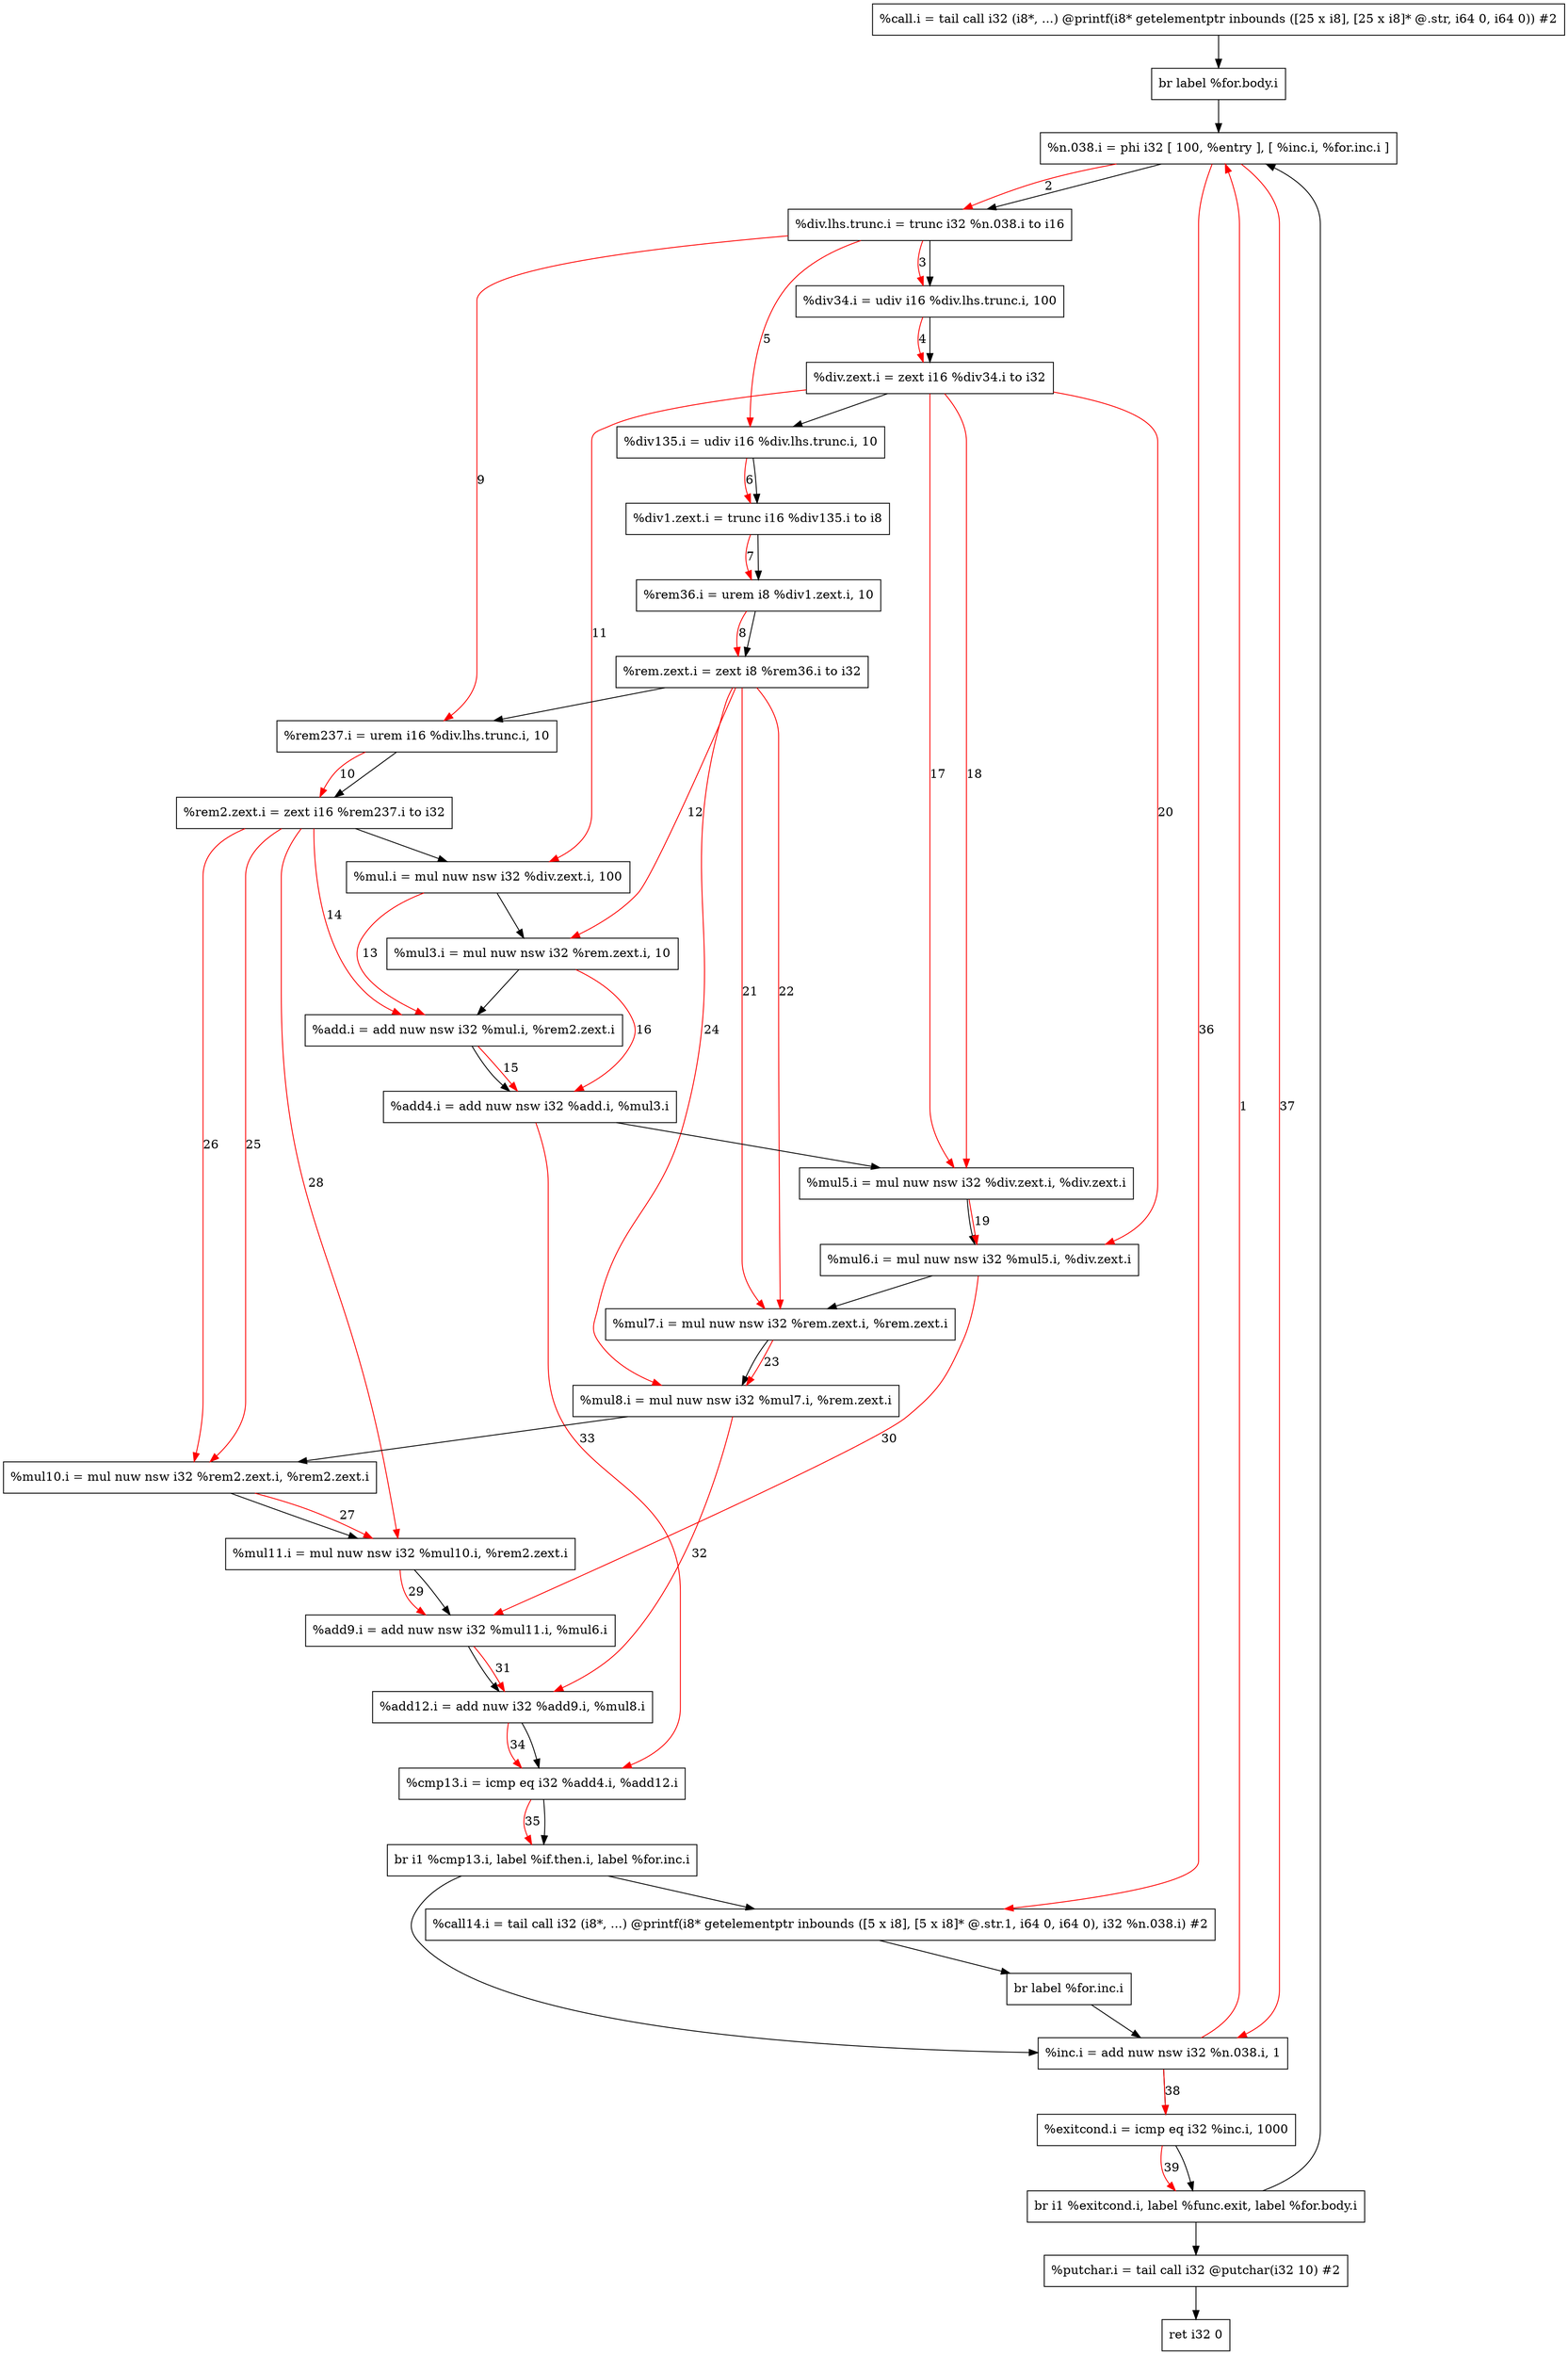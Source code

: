 digraph "CDFG for'main' function" {
	Node0x5584fa29b6f0[shape=record, label="  %call.i = tail call i32 (i8*, ...) @printf(i8* getelementptr inbounds ([25 x i8], [25 x i8]* @.str, i64 0, i64 0)) #2"]
	Node0x5584fa29b848[shape=record, label="  br label %for.body.i"]
	Node0x5584fa29b9c8[shape=record, label="  %n.038.i = phi i32 [ 100, %entry ], [ %inc.i, %for.inc.i ]"]
	Node0x5584fa29ba98[shape=record, label="  %div.lhs.trunc.i = trunc i32 %n.038.i to i16"]
	Node0x5584fa29c380[shape=record, label="  %div34.i = udiv i16 %div.lhs.trunc.i, 100"]
	Node0x5584fa29c3f8[shape=record, label="  %div.zext.i = zext i16 %div34.i to i32"]
	Node0x5584fa29c4a0[shape=record, label="  %div135.i = udiv i16 %div.lhs.trunc.i, 10"]
	Node0x5584fa29c4f8[shape=record, label="  %div1.zext.i = trunc i16 %div135.i to i8"]
	Node0x5584fa29c5a0[shape=record, label="  %rem36.i = urem i8 %div1.zext.i, 10"]
	Node0x5584fa29c7b8[shape=record, label="  %rem.zext.i = zext i8 %rem36.i to i32"]
	Node0x5584fa29c890[shape=record, label="  %rem237.i = urem i16 %div.lhs.trunc.i, 10"]
	Node0x5584fa29c8e8[shape=record, label="  %rem2.zext.i = zext i16 %rem237.i to i32"]
	Node0x5584fa29c990[shape=record, label="  %mul.i = mul nuw nsw i32 %div.zext.i, 100"]
	Node0x5584fa29ca20[shape=record, label="  %mul3.i = mul nuw nsw i32 %rem.zext.i, 10"]
	Node0x5584fa29cab0[shape=record, label="  %add.i = add nuw nsw i32 %mul.i, %rem2.zext.i"]
	Node0x5584fa29cb40[shape=record, label="  %add4.i = add nuw nsw i32 %add.i, %mul3.i"]
	Node0x5584fa29cbd0[shape=record, label="  %mul5.i = mul nuw nsw i32 %div.zext.i, %div.zext.i"]
	Node0x5584fa29cc60[shape=record, label="  %mul6.i = mul nuw nsw i32 %mul5.i, %div.zext.i"]
	Node0x5584fa29ccf0[shape=record, label="  %mul7.i = mul nuw nsw i32 %rem.zext.i, %rem.zext.i"]
	Node0x5584fa29cd80[shape=record, label="  %mul8.i = mul nuw nsw i32 %mul7.i, %rem.zext.i"]
	Node0x5584fa29ce10[shape=record, label="  %mul10.i = mul nuw nsw i32 %rem2.zext.i, %rem2.zext.i"]
	Node0x5584fa29d1c0[shape=record, label="  %mul11.i = mul nuw nsw i32 %mul10.i, %rem2.zext.i"]
	Node0x5584fa29d250[shape=record, label="  %add9.i = add nuw nsw i32 %mul11.i, %mul6.i"]
	Node0x5584fa29d2e0[shape=record, label="  %add12.i = add nuw i32 %add9.i, %mul8.i"]
	Node0x5584fa29d370[shape=record, label="  %cmp13.i = icmp eq i32 %add4.i, %add12.i"]
	Node0x5584fa22e588[shape=record, label="  br i1 %cmp13.i, label %if.then.i, label %for.inc.i"]
	Node0x5584fa29d518[shape=record, label="  %call14.i = tail call i32 (i8*, ...) @printf(i8* getelementptr inbounds ([5 x i8], [5 x i8]* @.str.1, i64 0, i64 0), i32 %n.038.i) #2"]
	Node0x5584fa29d468[shape=record, label="  br label %for.inc.i"]
	Node0x5584fa29d640[shape=record, label="  %inc.i = add nuw nsw i32 %n.038.i, 1"]
	Node0x5584fa29d6b0[shape=record, label="  %exitcond.i = icmp eq i32 %inc.i, 1000"]
	Node0x5584fa29d7b8[shape=record, label="  br i1 %exitcond.i, label %func.exit, label %for.body.i"]
	Node0x5584fa29d850[shape=record, label="  %putchar.i = tail call i32 @putchar(i32 10) #2"]
	Node0x5584fa2999e8[shape=record, label="  ret i32 0"]
	Node0x5584fa29b6f0 -> Node0x5584fa29b848
	Node0x5584fa29b848 -> Node0x5584fa29b9c8
	Node0x5584fa29b9c8 -> Node0x5584fa29ba98
	Node0x5584fa29ba98 -> Node0x5584fa29c380
	Node0x5584fa29c380 -> Node0x5584fa29c3f8
	Node0x5584fa29c3f8 -> Node0x5584fa29c4a0
	Node0x5584fa29c4a0 -> Node0x5584fa29c4f8
	Node0x5584fa29c4f8 -> Node0x5584fa29c5a0
	Node0x5584fa29c5a0 -> Node0x5584fa29c7b8
	Node0x5584fa29c7b8 -> Node0x5584fa29c890
	Node0x5584fa29c890 -> Node0x5584fa29c8e8
	Node0x5584fa29c8e8 -> Node0x5584fa29c990
	Node0x5584fa29c990 -> Node0x5584fa29ca20
	Node0x5584fa29ca20 -> Node0x5584fa29cab0
	Node0x5584fa29cab0 -> Node0x5584fa29cb40
	Node0x5584fa29cb40 -> Node0x5584fa29cbd0
	Node0x5584fa29cbd0 -> Node0x5584fa29cc60
	Node0x5584fa29cc60 -> Node0x5584fa29ccf0
	Node0x5584fa29ccf0 -> Node0x5584fa29cd80
	Node0x5584fa29cd80 -> Node0x5584fa29ce10
	Node0x5584fa29ce10 -> Node0x5584fa29d1c0
	Node0x5584fa29d1c0 -> Node0x5584fa29d250
	Node0x5584fa29d250 -> Node0x5584fa29d2e0
	Node0x5584fa29d2e0 -> Node0x5584fa29d370
	Node0x5584fa29d370 -> Node0x5584fa22e588
	Node0x5584fa22e588 -> Node0x5584fa29d518
	Node0x5584fa22e588 -> Node0x5584fa29d640
	Node0x5584fa29d518 -> Node0x5584fa29d468
	Node0x5584fa29d468 -> Node0x5584fa29d640
	Node0x5584fa29d640 -> Node0x5584fa29d6b0
	Node0x5584fa29d6b0 -> Node0x5584fa29d7b8
	Node0x5584fa29d7b8 -> Node0x5584fa29d850
	Node0x5584fa29d7b8 -> Node0x5584fa29b9c8
	Node0x5584fa29d850 -> Node0x5584fa2999e8
edge [color=red]
	Node0x5584fa29d640 -> Node0x5584fa29b9c8[label="1"]
	Node0x5584fa29b9c8 -> Node0x5584fa29ba98[label="2"]
	Node0x5584fa29ba98 -> Node0x5584fa29c380[label="3"]
	Node0x5584fa29c380 -> Node0x5584fa29c3f8[label="4"]
	Node0x5584fa29ba98 -> Node0x5584fa29c4a0[label="5"]
	Node0x5584fa29c4a0 -> Node0x5584fa29c4f8[label="6"]
	Node0x5584fa29c4f8 -> Node0x5584fa29c5a0[label="7"]
	Node0x5584fa29c5a0 -> Node0x5584fa29c7b8[label="8"]
	Node0x5584fa29ba98 -> Node0x5584fa29c890[label="9"]
	Node0x5584fa29c890 -> Node0x5584fa29c8e8[label="10"]
	Node0x5584fa29c3f8 -> Node0x5584fa29c990[label="11"]
	Node0x5584fa29c7b8 -> Node0x5584fa29ca20[label="12"]
	Node0x5584fa29c990 -> Node0x5584fa29cab0[label="13"]
	Node0x5584fa29c8e8 -> Node0x5584fa29cab0[label="14"]
	Node0x5584fa29cab0 -> Node0x5584fa29cb40[label="15"]
	Node0x5584fa29ca20 -> Node0x5584fa29cb40[label="16"]
	Node0x5584fa29c3f8 -> Node0x5584fa29cbd0[label="17"]
	Node0x5584fa29c3f8 -> Node0x5584fa29cbd0[label="18"]
	Node0x5584fa29cbd0 -> Node0x5584fa29cc60[label="19"]
	Node0x5584fa29c3f8 -> Node0x5584fa29cc60[label="20"]
	Node0x5584fa29c7b8 -> Node0x5584fa29ccf0[label="21"]
	Node0x5584fa29c7b8 -> Node0x5584fa29ccf0[label="22"]
	Node0x5584fa29ccf0 -> Node0x5584fa29cd80[label="23"]
	Node0x5584fa29c7b8 -> Node0x5584fa29cd80[label="24"]
	Node0x5584fa29c8e8 -> Node0x5584fa29ce10[label="25"]
	Node0x5584fa29c8e8 -> Node0x5584fa29ce10[label="26"]
	Node0x5584fa29ce10 -> Node0x5584fa29d1c0[label="27"]
	Node0x5584fa29c8e8 -> Node0x5584fa29d1c0[label="28"]
	Node0x5584fa29d1c0 -> Node0x5584fa29d250[label="29"]
	Node0x5584fa29cc60 -> Node0x5584fa29d250[label="30"]
	Node0x5584fa29d250 -> Node0x5584fa29d2e0[label="31"]
	Node0x5584fa29cd80 -> Node0x5584fa29d2e0[label="32"]
	Node0x5584fa29cb40 -> Node0x5584fa29d370[label="33"]
	Node0x5584fa29d2e0 -> Node0x5584fa29d370[label="34"]
	Node0x5584fa29d370 -> Node0x5584fa22e588[label="35"]
	Node0x5584fa29b9c8 -> Node0x5584fa29d518[label="36"]
	Node0x5584fa29b9c8 -> Node0x5584fa29d640[label="37"]
	Node0x5584fa29d640 -> Node0x5584fa29d6b0[label="38"]
	Node0x5584fa29d6b0 -> Node0x5584fa29d7b8[label="39"]
}

